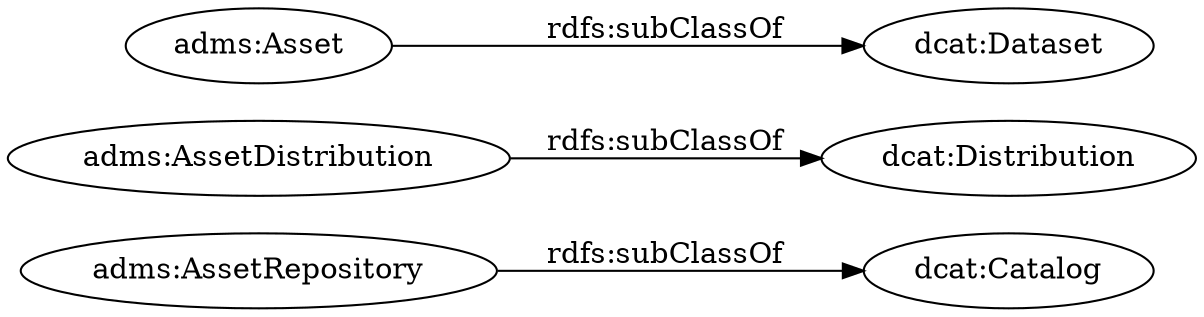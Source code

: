 digraph ar2dtool_diagram { 
rankdir=LR;
size="1000"
	"adms:AssetRepository" -> "dcat:Catalog" [ label = "rdfs:subClassOf" ];
	"adms:AssetDistribution" -> "dcat:Distribution" [ label = "rdfs:subClassOf" ];
	"adms:Asset" -> "dcat:Dataset" [ label = "rdfs:subClassOf" ];

}
